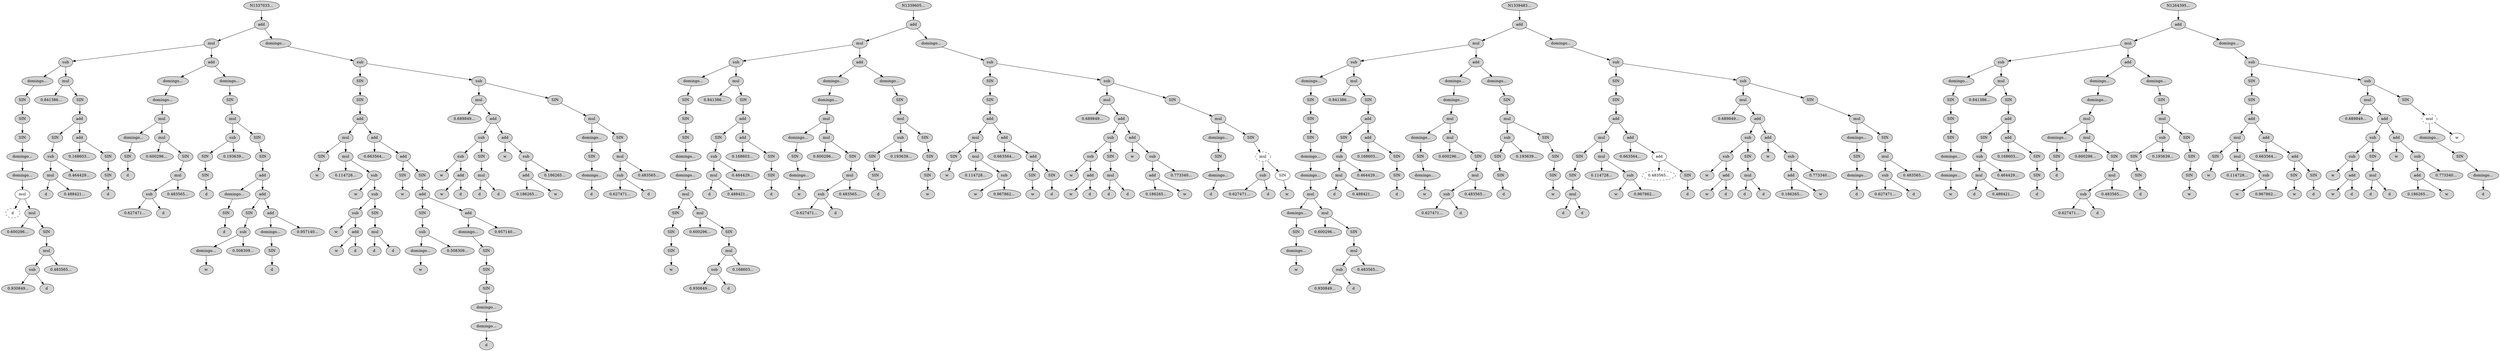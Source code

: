 digraph Population_22 {
N1337033[ style="filled"  label="N1337033..."];
N1337033 -> N1337034;
N1337034[ style="filled"  label="add"];
N1337034 -> N1337035;
N1337035[ style="filled"  label="mul"];
N1337035 -> N1337036;
N1337036[ style="filled"  label="sub"];
N1337036 -> N1337037;
N1337037[ style="filled"  label="domingo..."];
N1337037 -> N1337038;
N1337038[ style="filled"  label="SIN"];
N1337038 -> N1337039;
N1337039[ style="filled"  label="SIN"];
N1337039 -> N1337040;
N1337040[ style="filled"  label="SIN"];
N1337040 -> N1337041;
N1337041[ style="filled"  label="domingo..."];
N1337041 -> N1337042;
N1337042[ style="filled"  label="domingo..."];
N1337042 -> N1337043;
N1337043[ style="solid"  label="mul"];
N1337043 -> N1337307;
N1337307[ style="dashed"  label="d"];
N1337043 -> N1337048;
N1337048[ style="filled"  label="mul"];
N1337048 -> N1337049;
N1337049[ style="filled"  label="0.600296..."];
N1337048 -> N1337050;
N1337050[ style="filled"  label="SIN"];
N1337050 -> N1337051;
N1337051[ style="filled"  label="mul"];
N1337051 -> N1337052;
N1337052[ style="filled"  label="sub"];
N1337052 -> N1337053;
N1337053[ style="filled"  label="0.930849..."];
N1337052 -> N1337054;
N1337054[ style="filled"  label="d"];
N1337051 -> N1337055;
N1337055[ style="filled"  label="0.483565..."];
N1337036 -> N1337056;
N1337056[ style="filled"  label="mul"];
N1337056 -> N1337057;
N1337057[ style="filled"  label="0.841386..."];
N1337056 -> N1337058;
N1337058[ style="filled"  label="SIN"];
N1337058 -> N1337059;
N1337059[ style="filled"  label="add"];
N1337059 -> N1337060;
N1337060[ style="filled"  label="SIN"];
N1337060 -> N1337061;
N1337061[ style="filled"  label="sub"];
N1337061 -> N1337062;
N1337062[ style="filled"  label="mul"];
N1337062 -> N1337063;
N1337063[ style="filled"  label="d"];
N1337062 -> N1337064;
N1337064[ style="filled"  label="0.488421..."];
N1337061 -> N1337065;
N1337065[ style="filled"  label="0.464429..."];
N1337059 -> N1337066;
N1337066[ style="filled"  label="add"];
N1337066 -> N1337067;
N1337067[ style="filled"  label="0.168603..."];
N1337066 -> N1337068;
N1337068[ style="filled"  label="SIN"];
N1337068 -> N1337069;
N1337069[ style="filled"  label="SIN"];
N1337069 -> N1337070;
N1337070[ style="filled"  label="d"];
N1337035 -> N1337071;
N1337071[ style="filled"  label="add"];
N1337071 -> N1337072;
N1337072[ style="filled"  label="domingo..."];
N1337072 -> N1337073;
N1337073[ style="filled"  label="domingo..."];
N1337073 -> N1337074;
N1337074[ style="filled"  label="mul"];
N1337074 -> N1337075;
N1337075[ style="filled"  label="domingo..."];
N1337075 -> N1337076;
N1337076[ style="filled"  label="SIN"];
N1337076 -> N1337077;
N1337077[ style="filled"  label="d"];
N1337074 -> N1337078;
N1337078[ style="filled"  label="mul"];
N1337078 -> N1337079;
N1337079[ style="filled"  label="0.600296..."];
N1337078 -> N1337080;
N1337080[ style="filled"  label="SIN"];
N1337080 -> N1337081;
N1337081[ style="filled"  label="mul"];
N1337081 -> N1337082;
N1337082[ style="filled"  label="sub"];
N1337082 -> N1337083;
N1337083[ style="filled"  label="0.627471..."];
N1337082 -> N1337084;
N1337084[ style="filled"  label="d"];
N1337081 -> N1337085;
N1337085[ style="filled"  label="0.483565..."];
N1337071 -> N1337086;
N1337086[ style="filled"  label="domingo..."];
N1337086 -> N1337087;
N1337087[ style="filled"  label="SIN"];
N1337087 -> N1337088;
N1337088[ style="filled"  label="mul"];
N1337088 -> N1337089;
N1337089[ style="filled"  label="sub"];
N1337089 -> N1337090;
N1337090[ style="filled"  label="SIN"];
N1337090 -> N1337091;
N1337091[ style="filled"  label="SIN"];
N1337091 -> N1337092;
N1337092[ style="filled"  label="d"];
N1337089 -> N1337093;
N1337093[ style="filled"  label="0.193639..."];
N1337088 -> N1337094;
N1337094[ style="filled"  label="SIN"];
N1337094 -> N1337095;
N1337095[ style="filled"  label="SIN"];
N1337095 -> N1337096;
N1337096[ style="filled"  label="add"];
N1337096 -> N1337097;
N1337097[ style="filled"  label="domingo..."];
N1337097 -> N1337098;
N1337098[ style="filled"  label="SIN"];
N1337098 -> N1337099;
N1337099[ style="filled"  label="d"];
N1337096 -> N1337100;
N1337100[ style="filled"  label="add"];
N1337100 -> N1337101;
N1337101[ style="filled"  label="SIN"];
N1337101 -> N1337102;
N1337102[ style="filled"  label="sub"];
N1337102 -> N1337103;
N1337103[ style="filled"  label="domingo..."];
N1337103 -> N1337104;
N1337104[ style="filled"  label="w"];
N1337102 -> N1337105;
N1337105[ style="filled"  label="0.508309..."];
N1337100 -> N1337106;
N1337106[ style="filled"  label="add"];
N1337106 -> N1337107;
N1337107[ style="filled"  label="domingo..."];
N1337107 -> N1337108;
N1337108[ style="filled"  label="SIN"];
N1337108 -> N1337109;
N1337109[ style="filled"  label="d"];
N1337106 -> N1337110;
N1337110[ style="filled"  label="0.957140..."];
N1337034 -> N1337111;
N1337111[ style="filled"  label="domingo..."];
N1337111 -> N1337112;
N1337112[ style="filled"  label="sub"];
N1337112 -> N1337113;
N1337113[ style="filled"  label="SIN"];
N1337113 -> N1337114;
N1337114[ style="filled"  label="SIN"];
N1337114 -> N1337115;
N1337115[ style="filled"  label="add"];
N1337115 -> N1337116;
N1337116[ style="filled"  label="mul"];
N1337116 -> N1337117;
N1337117[ style="filled"  label="SIN"];
N1337117 -> N1337118;
N1337118[ style="filled"  label="w"];
N1337116 -> N1337119;
N1337119[ style="filled"  label="mul"];
N1337119 -> N1337120;
N1337120[ style="filled"  label="0.114728..."];
N1337119 -> N1337121;
N1337121[ style="filled"  label="sub"];
N1337121 -> N1337122;
N1337122[ style="filled"  label="w"];
N1337121 -> N1337123;
N1337123[ style="filled"  label="sub"];
N1337123 -> N1337124;
N1337124[ style="filled"  label="sub"];
N1337124 -> N1337125;
N1337125[ style="filled"  label="w"];
N1337124 -> N1337126;
N1337126[ style="filled"  label="add"];
N1337126 -> N1337127;
N1337127[ style="filled"  label="w"];
N1337126 -> N1337128;
N1337128[ style="filled"  label="d"];
N1337123 -> N1337129;
N1337129[ style="filled"  label="SIN"];
N1337129 -> N1337130;
N1337130[ style="filled"  label="mul"];
N1337130 -> N1337131;
N1337131[ style="filled"  label="d"];
N1337130 -> N1337132;
N1337132[ style="filled"  label="d"];
N1337115 -> N1337133;
N1337133[ style="filled"  label="add"];
N1337133 -> N1337134;
N1337134[ style="filled"  label="0.663564..."];
N1337133 -> N1337135;
N1337135[ style="filled"  label="add"];
N1337135 -> N1337136;
N1337136[ style="filled"  label="SIN"];
N1337136 -> N1337137;
N1337137[ style="filled"  label="w"];
N1337135 -> N1337138;
N1337138[ style="filled"  label="SIN"];
N1337138 -> N1337139;
N1337139[ style="filled"  label="add"];
N1337139 -> N1337140;
N1337140[ style="filled"  label="SIN"];
N1337140 -> N1337141;
N1337141[ style="filled"  label="sub"];
N1337141 -> N1337142;
N1337142[ style="filled"  label="domingo..."];
N1337142 -> N1337143;
N1337143[ style="filled"  label="w"];
N1337141 -> N1337144;
N1337144[ style="filled"  label="0.508309..."];
N1337139 -> N1337145;
N1337145[ style="filled"  label="add"];
N1337145 -> N1337146;
N1337146[ style="filled"  label="domingo..."];
N1337146 -> N1337147;
N1337147[ style="filled"  label="SIN"];
N1337147 -> N1337148;
N1337148[ style="filled"  label="SIN"];
N1337148 -> N1337149;
N1337149[ style="filled"  label="SIN"];
N1337149 -> N1337150;
N1337150[ style="filled"  label="domingo..."];
N1337150 -> N1337151;
N1337151[ style="filled"  label="domingo..."];
N1337151 -> N1337152;
N1337152[ style="filled"  label="d"];
N1337145 -> N1337153;
N1337153[ style="filled"  label="0.957140..."];
N1337112 -> N1337154;
N1337154[ style="filled"  label="sub"];
N1337154 -> N1337155;
N1337155[ style="filled"  label="mul"];
N1337155 -> N1337156;
N1337156[ style="filled"  label="0.689849..."];
N1337155 -> N1337157;
N1337157[ style="filled"  label="add"];
N1337157 -> N1337158;
N1337158[ style="filled"  label="sub"];
N1337158 -> N1337159;
N1337159[ style="filled"  label="sub"];
N1337159 -> N1337160;
N1337160[ style="filled"  label="w"];
N1337159 -> N1337161;
N1337161[ style="filled"  label="add"];
N1337161 -> N1337162;
N1337162[ style="filled"  label="w"];
N1337161 -> N1337163;
N1337163[ style="filled"  label="d"];
N1337158 -> N1337164;
N1337164[ style="filled"  label="SIN"];
N1337164 -> N1337165;
N1337165[ style="filled"  label="mul"];
N1337165 -> N1337166;
N1337166[ style="filled"  label="d"];
N1337165 -> N1337167;
N1337167[ style="filled"  label="d"];
N1337157 -> N1337168;
N1337168[ style="filled"  label="add"];
N1337168 -> N1337169;
N1337169[ style="filled"  label="w"];
N1337168 -> N1337170;
N1337170[ style="filled"  label="sub"];
N1337170 -> N1337171;
N1337171[ style="filled"  label="add"];
N1337171 -> N1337172;
N1337172[ style="filled"  label="0.186265..."];
N1337171 -> N1337173;
N1337173[ style="filled"  label="w"];
N1337170 -> N1337174;
N1337174[ style="filled"  label="0.186265..."];
N1337154 -> N1337175;
N1337175[ style="filled"  label="SIN"];
N1337175 -> N1337176;
N1337176[ style="filled"  label="mul"];
N1337176 -> N1337177;
N1337177[ style="filled"  label="domingo..."];
N1337177 -> N1337178;
N1337178[ style="filled"  label="SIN"];
N1337178 -> N1337179;
N1337179[ style="filled"  label="domingo..."];
N1337179 -> N1337180;
N1337180[ style="filled"  label="d"];
N1337176 -> N1337181;
N1337181[ style="filled"  label="SIN"];
N1337181 -> N1337182;
N1337182[ style="filled"  label="mul"];
N1337182 -> N1337183;
N1337183[ style="filled"  label="sub"];
N1337183 -> N1337184;
N1337184[ style="filled"  label="0.627471..."];
N1337183 -> N1337185;
N1337185[ style="filled"  label="d"];
N1337182 -> N1337186;
N1337186[ style="filled"  label="0.483565..."];

N1339605[ style="filled"  label="N1339605..."];
N1339605 -> N1339606;
N1339606[ style="filled"  label="add"];
N1339606 -> N1339607;
N1339607[ style="filled"  label="mul"];
N1339607 -> N1339608;
N1339608[ style="filled"  label="sub"];
N1339608 -> N1339609;
N1339609[ style="filled"  label="domingo..."];
N1339609 -> N1339610;
N1339610[ style="filled"  label="SIN"];
N1339610 -> N1339611;
N1339611[ style="filled"  label="SIN"];
N1339611 -> N1339612;
N1339612[ style="filled"  label="SIN"];
N1339612 -> N1339613;
N1339613[ style="filled"  label="domingo..."];
N1339613 -> N1339614;
N1339614[ style="filled"  label="domingo..."];
N1339614 -> N1339615;
N1339615[ style="filled"  label="mul"];
N1339615 -> N1339616;
N1339616[ style="filled"  label="SIN"];
N1339616 -> N1339617;
N1339617[ style="filled"  label="SIN"];
N1339617 -> N1339618;
N1339618[ style="filled"  label="SIN"];
N1339618 -> N1339619;
N1339619[ style="filled"  label="w"];
N1339615 -> N1339620;
N1339620[ style="filled"  label="mul"];
N1339620 -> N1339621;
N1339621[ style="filled"  label="0.600296..."];
N1339620 -> N1339622;
N1339622[ style="filled"  label="SIN"];
N1339622 -> N1339623;
N1339623[ style="filled"  label="mul"];
N1339623 -> N1339624;
N1339624[ style="filled"  label="sub"];
N1339624 -> N1339625;
N1339625[ style="filled"  label="0.930849..."];
N1339624 -> N1339626;
N1339626[ style="filled"  label="d"];
N1339623 -> N1339627;
N1339627[ style="filled"  label="0.168603..."];
N1339608 -> N1339628;
N1339628[ style="filled"  label="mul"];
N1339628 -> N1339629;
N1339629[ style="filled"  label="0.841386..."];
N1339628 -> N1339630;
N1339630[ style="filled"  label="SIN"];
N1339630 -> N1339631;
N1339631[ style="filled"  label="add"];
N1339631 -> N1339632;
N1339632[ style="filled"  label="SIN"];
N1339632 -> N1339633;
N1339633[ style="filled"  label="sub"];
N1339633 -> N1339634;
N1339634[ style="filled"  label="mul"];
N1339634 -> N1339635;
N1339635[ style="filled"  label="d"];
N1339634 -> N1339636;
N1339636[ style="filled"  label="0.488421..."];
N1339633 -> N1339637;
N1339637[ style="filled"  label="0.464429..."];
N1339631 -> N1339638;
N1339638[ style="filled"  label="add"];
N1339638 -> N1339639;
N1339639[ style="filled"  label="0.168603..."];
N1339638 -> N1339640;
N1339640[ style="filled"  label="SIN"];
N1339640 -> N1339641;
N1339641[ style="filled"  label="SIN"];
N1339641 -> N1339642;
N1339642[ style="filled"  label="d"];
N1339607 -> N1339643;
N1339643[ style="filled"  label="add"];
N1339643 -> N1339644;
N1339644[ style="filled"  label="domingo..."];
N1339644 -> N1339645;
N1339645[ style="filled"  label="domingo..."];
N1339645 -> N1339646;
N1339646[ style="filled"  label="mul"];
N1339646 -> N1339647;
N1339647[ style="filled"  label="domingo..."];
N1339647 -> N1339648;
N1339648[ style="filled"  label="SIN"];
N1339648 -> N1339649;
N1339649[ style="filled"  label="domingo..."];
N1339649 -> N1339650;
N1339650[ style="filled"  label="w"];
N1339646 -> N1339651;
N1339651[ style="filled"  label="mul"];
N1339651 -> N1339652;
N1339652[ style="filled"  label="0.600296..."];
N1339651 -> N1339653;
N1339653[ style="filled"  label="SIN"];
N1339653 -> N1339654;
N1339654[ style="filled"  label="mul"];
N1339654 -> N1339655;
N1339655[ style="filled"  label="sub"];
N1339655 -> N1339656;
N1339656[ style="filled"  label="0.627471..."];
N1339655 -> N1339657;
N1339657[ style="filled"  label="d"];
N1339654 -> N1339658;
N1339658[ style="filled"  label="0.483565..."];
N1339643 -> N1339659;
N1339659[ style="filled"  label="domingo..."];
N1339659 -> N1339660;
N1339660[ style="filled"  label="SIN"];
N1339660 -> N1339661;
N1339661[ style="filled"  label="mul"];
N1339661 -> N1339662;
N1339662[ style="filled"  label="sub"];
N1339662 -> N1339663;
N1339663[ style="filled"  label="SIN"];
N1339663 -> N1339664;
N1339664[ style="filled"  label="SIN"];
N1339664 -> N1339665;
N1339665[ style="filled"  label="d"];
N1339662 -> N1339666;
N1339666[ style="filled"  label="0.193639..."];
N1339661 -> N1339667;
N1339667[ style="filled"  label="SIN"];
N1339667 -> N1339668;
N1339668[ style="filled"  label="SIN"];
N1339668 -> N1339669;
N1339669[ style="filled"  label="SIN"];
N1339669 -> N1339670;
N1339670[ style="filled"  label="w"];
N1339606 -> N1339671;
N1339671[ style="filled"  label="domingo..."];
N1339671 -> N1339672;
N1339672[ style="filled"  label="sub"];
N1339672 -> N1339673;
N1339673[ style="filled"  label="SIN"];
N1339673 -> N1339674;
N1339674[ style="filled"  label="SIN"];
N1339674 -> N1339675;
N1339675[ style="filled"  label="add"];
N1339675 -> N1339676;
N1339676[ style="filled"  label="mul"];
N1339676 -> N1339677;
N1339677[ style="filled"  label="SIN"];
N1339677 -> N1339678;
N1339678[ style="filled"  label="w"];
N1339676 -> N1339679;
N1339679[ style="filled"  label="mul"];
N1339679 -> N1339680;
N1339680[ style="filled"  label="0.114728..."];
N1339679 -> N1339681;
N1339681[ style="filled"  label="sub"];
N1339681 -> N1339682;
N1339682[ style="filled"  label="w"];
N1339681 -> N1339683;
N1339683[ style="filled"  label="0.967862..."];
N1339675 -> N1339684;
N1339684[ style="filled"  label="add"];
N1339684 -> N1339685;
N1339685[ style="filled"  label="0.663564..."];
N1339684 -> N1339686;
N1339686[ style="filled"  label="add"];
N1339686 -> N1339687;
N1339687[ style="filled"  label="SIN"];
N1339687 -> N1339688;
N1339688[ style="filled"  label="w"];
N1339686 -> N1339689;
N1339689[ style="filled"  label="SIN"];
N1339689 -> N1339690;
N1339690[ style="filled"  label="d"];
N1339672 -> N1339691;
N1339691[ style="filled"  label="sub"];
N1339691 -> N1339692;
N1339692[ style="filled"  label="mul"];
N1339692 -> N1339693;
N1339693[ style="filled"  label="0.689849..."];
N1339692 -> N1339694;
N1339694[ style="filled"  label="add"];
N1339694 -> N1339695;
N1339695[ style="filled"  label="sub"];
N1339695 -> N1339696;
N1339696[ style="filled"  label="sub"];
N1339696 -> N1339697;
N1339697[ style="filled"  label="w"];
N1339696 -> N1339698;
N1339698[ style="filled"  label="add"];
N1339698 -> N1339699;
N1339699[ style="filled"  label="w"];
N1339698 -> N1339700;
N1339700[ style="filled"  label="d"];
N1339695 -> N1339701;
N1339701[ style="filled"  label="SIN"];
N1339701 -> N1339702;
N1339702[ style="filled"  label="mul"];
N1339702 -> N1339703;
N1339703[ style="filled"  label="d"];
N1339702 -> N1339704;
N1339704[ style="filled"  label="d"];
N1339694 -> N1339705;
N1339705[ style="filled"  label="add"];
N1339705 -> N1339706;
N1339706[ style="filled"  label="w"];
N1339705 -> N1339707;
N1339707[ style="filled"  label="sub"];
N1339707 -> N1339708;
N1339708[ style="filled"  label="add"];
N1339708 -> N1339709;
N1339709[ style="filled"  label="0.186265..."];
N1339708 -> N1339710;
N1339710[ style="filled"  label="w"];
N1339707 -> N1339711;
N1339711[ style="filled"  label="0.773340..."];
N1339691 -> N1339712;
N1339712[ style="filled"  label="SIN"];
N1339712 -> N1339713;
N1339713[ style="filled"  label="mul"];
N1339713 -> N1339714;
N1339714[ style="filled"  label="domingo..."];
N1339714 -> N1339715;
N1339715[ style="filled"  label="SIN"];
N1339715 -> N1339716;
N1339716[ style="filled"  label="domingo..."];
N1339716 -> N1339717;
N1339717[ style="filled"  label="d"];
N1339713 -> N1339718;
N1339718[ style="filled"  label="SIN"];
N1339718 -> N1339719;
N1339719[ style="dashed"  label="mul"];
N1339719 -> N1339720;
N1339720[ style="filled"  label="sub"];
N1339720 -> N1339721;
N1339721[ style="filled"  label="0.627471..."];
N1339720 -> N1339722;
N1339722[ style="filled"  label="d"];
N1339719 -> N1339568;
N1339568[ style="solid"  label="SIN"];
N1339568 -> N1339569;
N1339569[ style="filled"  label="w"];

N1339483[ style="filled"  label="N1339483..."];
N1339483 -> N1339484;
N1339484[ style="filled"  label="add"];
N1339484 -> N1339485;
N1339485[ style="filled"  label="mul"];
N1339485 -> N1339486;
N1339486[ style="filled"  label="sub"];
N1339486 -> N1339487;
N1339487[ style="filled"  label="domingo..."];
N1339487 -> N1339488;
N1339488[ style="filled"  label="SIN"];
N1339488 -> N1339489;
N1339489[ style="filled"  label="SIN"];
N1339489 -> N1339490;
N1339490[ style="filled"  label="SIN"];
N1339490 -> N1339491;
N1339491[ style="filled"  label="domingo..."];
N1339491 -> N1339492;
N1339492[ style="filled"  label="domingo..."];
N1339492 -> N1339493;
N1339493[ style="filled"  label="mul"];
N1339493 -> N1339494;
N1339494[ style="filled"  label="domingo..."];
N1339494 -> N1339495;
N1339495[ style="filled"  label="SIN"];
N1339495 -> N1339496;
N1339496[ style="filled"  label="domingo..."];
N1339496 -> N1339497;
N1339497[ style="filled"  label="w"];
N1339493 -> N1339498;
N1339498[ style="filled"  label="mul"];
N1339498 -> N1339499;
N1339499[ style="filled"  label="0.600296..."];
N1339498 -> N1339500;
N1339500[ style="filled"  label="SIN"];
N1339500 -> N1339501;
N1339501[ style="filled"  label="mul"];
N1339501 -> N1339502;
N1339502[ style="filled"  label="sub"];
N1339502 -> N1339503;
N1339503[ style="filled"  label="0.930849..."];
N1339502 -> N1339504;
N1339504[ style="filled"  label="d"];
N1339501 -> N1339505;
N1339505[ style="filled"  label="0.483565..."];
N1339486 -> N1339506;
N1339506[ style="filled"  label="mul"];
N1339506 -> N1339507;
N1339507[ style="filled"  label="0.841386..."];
N1339506 -> N1339508;
N1339508[ style="filled"  label="SIN"];
N1339508 -> N1339509;
N1339509[ style="filled"  label="add"];
N1339509 -> N1339510;
N1339510[ style="filled"  label="SIN"];
N1339510 -> N1339511;
N1339511[ style="filled"  label="sub"];
N1339511 -> N1339512;
N1339512[ style="filled"  label="mul"];
N1339512 -> N1339513;
N1339513[ style="filled"  label="d"];
N1339512 -> N1339514;
N1339514[ style="filled"  label="0.488421..."];
N1339511 -> N1339515;
N1339515[ style="filled"  label="0.464429..."];
N1339509 -> N1339516;
N1339516[ style="filled"  label="add"];
N1339516 -> N1339517;
N1339517[ style="filled"  label="0.168603..."];
N1339516 -> N1339518;
N1339518[ style="filled"  label="SIN"];
N1339518 -> N1339519;
N1339519[ style="filled"  label="SIN"];
N1339519 -> N1339520;
N1339520[ style="filled"  label="d"];
N1339485 -> N1339521;
N1339521[ style="filled"  label="add"];
N1339521 -> N1339522;
N1339522[ style="filled"  label="domingo..."];
N1339522 -> N1339523;
N1339523[ style="filled"  label="domingo..."];
N1339523 -> N1339524;
N1339524[ style="filled"  label="mul"];
N1339524 -> N1339525;
N1339525[ style="filled"  label="domingo..."];
N1339525 -> N1339526;
N1339526[ style="filled"  label="SIN"];
N1339526 -> N1339527;
N1339527[ style="filled"  label="domingo..."];
N1339527 -> N1339528;
N1339528[ style="filled"  label="w"];
N1339524 -> N1339529;
N1339529[ style="filled"  label="mul"];
N1339529 -> N1339530;
N1339530[ style="filled"  label="0.600296..."];
N1339529 -> N1339531;
N1339531[ style="filled"  label="SIN"];
N1339531 -> N1339532;
N1339532[ style="filled"  label="mul"];
N1339532 -> N1339533;
N1339533[ style="filled"  label="sub"];
N1339533 -> N1339534;
N1339534[ style="filled"  label="0.627471..."];
N1339533 -> N1339535;
N1339535[ style="filled"  label="d"];
N1339532 -> N1339536;
N1339536[ style="filled"  label="0.483565..."];
N1339521 -> N1339537;
N1339537[ style="filled"  label="domingo..."];
N1339537 -> N1339538;
N1339538[ style="filled"  label="SIN"];
N1339538 -> N1339539;
N1339539[ style="filled"  label="mul"];
N1339539 -> N1339540;
N1339540[ style="filled"  label="sub"];
N1339540 -> N1339541;
N1339541[ style="filled"  label="SIN"];
N1339541 -> N1339542;
N1339542[ style="filled"  label="SIN"];
N1339542 -> N1339543;
N1339543[ style="filled"  label="d"];
N1339540 -> N1339544;
N1339544[ style="filled"  label="0.193639..."];
N1339539 -> N1339545;
N1339545[ style="filled"  label="SIN"];
N1339545 -> N1339546;
N1339546[ style="filled"  label="SIN"];
N1339546 -> N1339547;
N1339547[ style="filled"  label="SIN"];
N1339547 -> N1339548;
N1339548[ style="filled"  label="w"];
N1339484 -> N1339549;
N1339549[ style="filled"  label="domingo..."];
N1339549 -> N1339550;
N1339550[ style="filled"  label="sub"];
N1339550 -> N1339551;
N1339551[ style="filled"  label="SIN"];
N1339551 -> N1339552;
N1339552[ style="filled"  label="SIN"];
N1339552 -> N1339553;
N1339553[ style="filled"  label="add"];
N1339553 -> N1339554;
N1339554[ style="filled"  label="mul"];
N1339554 -> N1339555;
N1339555[ style="filled"  label="SIN"];
N1339555 -> N1339556;
N1339556[ style="filled"  label="SIN"];
N1339556 -> N1339557;
N1339557[ style="filled"  label="mul"];
N1339557 -> N1339558;
N1339558[ style="filled"  label="d"];
N1339557 -> N1339559;
N1339559[ style="filled"  label="d"];
N1339554 -> N1339560;
N1339560[ style="filled"  label="mul"];
N1339560 -> N1339561;
N1339561[ style="filled"  label="0.114728..."];
N1339560 -> N1339562;
N1339562[ style="filled"  label="sub"];
N1339562 -> N1339563;
N1339563[ style="filled"  label="w"];
N1339562 -> N1339564;
N1339564[ style="filled"  label="0.967862..."];
N1339553 -> N1339565;
N1339565[ style="filled"  label="add"];
N1339565 -> N1339566;
N1339566[ style="filled"  label="0.663564..."];
N1339565 -> N1339567;
N1339567[ style="solid"  label="add"];
N1339567 -> N1339723;
N1339723[ style="dashed"  label="0.483565..."];
N1339567 -> N1339570;
N1339570[ style="filled"  label="SIN"];
N1339570 -> N1339571;
N1339571[ style="filled"  label="d"];
N1339550 -> N1339572;
N1339572[ style="filled"  label="sub"];
N1339572 -> N1339573;
N1339573[ style="filled"  label="mul"];
N1339573 -> N1339574;
N1339574[ style="filled"  label="0.689849..."];
N1339573 -> N1339575;
N1339575[ style="filled"  label="add"];
N1339575 -> N1339576;
N1339576[ style="filled"  label="sub"];
N1339576 -> N1339577;
N1339577[ style="filled"  label="sub"];
N1339577 -> N1339578;
N1339578[ style="filled"  label="w"];
N1339577 -> N1339579;
N1339579[ style="filled"  label="add"];
N1339579 -> N1339580;
N1339580[ style="filled"  label="w"];
N1339579 -> N1339581;
N1339581[ style="filled"  label="d"];
N1339576 -> N1339582;
N1339582[ style="filled"  label="SIN"];
N1339582 -> N1339583;
N1339583[ style="filled"  label="mul"];
N1339583 -> N1339584;
N1339584[ style="filled"  label="d"];
N1339583 -> N1339585;
N1339585[ style="filled"  label="d"];
N1339575 -> N1339586;
N1339586[ style="filled"  label="add"];
N1339586 -> N1339587;
N1339587[ style="filled"  label="w"];
N1339586 -> N1339588;
N1339588[ style="filled"  label="sub"];
N1339588 -> N1339589;
N1339589[ style="filled"  label="add"];
N1339589 -> N1339590;
N1339590[ style="filled"  label="0.186265..."];
N1339589 -> N1339591;
N1339591[ style="filled"  label="w"];
N1339588 -> N1339592;
N1339592[ style="filled"  label="0.773340..."];
N1339572 -> N1339593;
N1339593[ style="filled"  label="SIN"];
N1339593 -> N1339594;
N1339594[ style="filled"  label="mul"];
N1339594 -> N1339595;
N1339595[ style="filled"  label="domingo..."];
N1339595 -> N1339596;
N1339596[ style="filled"  label="SIN"];
N1339596 -> N1339597;
N1339597[ style="filled"  label="domingo..."];
N1339597 -> N1339598;
N1339598[ style="filled"  label="d"];
N1339594 -> N1339599;
N1339599[ style="filled"  label="SIN"];
N1339599 -> N1339600;
N1339600[ style="filled"  label="mul"];
N1339600 -> N1339601;
N1339601[ style="filled"  label="sub"];
N1339601 -> N1339602;
N1339602[ style="filled"  label="0.627471..."];
N1339601 -> N1339603;
N1339603[ style="filled"  label="d"];
N1339600 -> N1339604;
N1339604[ style="filled"  label="0.483565..."];

N1264395[ style="filled"  label="N1264395..."];
N1264395 -> N1264396;
N1264396[ style="filled"  label="add"];
N1264396 -> N1264397;
N1264397[ style="filled"  label="mul"];
N1264397 -> N1264398;
N1264398[ style="filled"  label="sub"];
N1264398 -> N1264399;
N1264399[ style="filled"  label="domingo..."];
N1264399 -> N1264400;
N1264400[ style="filled"  label="SIN"];
N1264400 -> N1264401;
N1264401[ style="filled"  label="SIN"];
N1264401 -> N1264402;
N1264402[ style="filled"  label="SIN"];
N1264402 -> N1264403;
N1264403[ style="filled"  label="domingo..."];
N1264403 -> N1264404;
N1264404[ style="filled"  label="domingo..."];
N1264404 -> N1264405;
N1264405[ style="filled"  label="w"];
N1264398 -> N1264406;
N1264406[ style="filled"  label="mul"];
N1264406 -> N1264407;
N1264407[ style="filled"  label="0.841386..."];
N1264406 -> N1264408;
N1264408[ style="filled"  label="SIN"];
N1264408 -> N1264409;
N1264409[ style="filled"  label="add"];
N1264409 -> N1264410;
N1264410[ style="filled"  label="SIN"];
N1264410 -> N1264411;
N1264411[ style="filled"  label="sub"];
N1264411 -> N1264412;
N1264412[ style="filled"  label="mul"];
N1264412 -> N1264413;
N1264413[ style="filled"  label="d"];
N1264412 -> N1264414;
N1264414[ style="filled"  label="0.488421..."];
N1264411 -> N1264415;
N1264415[ style="filled"  label="0.464429..."];
N1264409 -> N1264416;
N1264416[ style="filled"  label="add"];
N1264416 -> N1264417;
N1264417[ style="filled"  label="0.168603..."];
N1264416 -> N1264418;
N1264418[ style="filled"  label="SIN"];
N1264418 -> N1264419;
N1264419[ style="filled"  label="SIN"];
N1264419 -> N1264420;
N1264420[ style="filled"  label="d"];
N1264397 -> N1264421;
N1264421[ style="filled"  label="add"];
N1264421 -> N1264422;
N1264422[ style="filled"  label="domingo..."];
N1264422 -> N1264423;
N1264423[ style="filled"  label="domingo..."];
N1264423 -> N1264424;
N1264424[ style="filled"  label="mul"];
N1264424 -> N1264425;
N1264425[ style="filled"  label="domingo..."];
N1264425 -> N1264426;
N1264426[ style="filled"  label="SIN"];
N1264426 -> N1264427;
N1264427[ style="filled"  label="d"];
N1264424 -> N1264428;
N1264428[ style="filled"  label="mul"];
N1264428 -> N1264429;
N1264429[ style="filled"  label="0.600296..."];
N1264428 -> N1264430;
N1264430[ style="filled"  label="SIN"];
N1264430 -> N1264431;
N1264431[ style="filled"  label="mul"];
N1264431 -> N1264432;
N1264432[ style="filled"  label="sub"];
N1264432 -> N1264433;
N1264433[ style="filled"  label="0.627471..."];
N1264432 -> N1264434;
N1264434[ style="filled"  label="d"];
N1264431 -> N1264435;
N1264435[ style="filled"  label="0.483565..."];
N1264421 -> N1264436;
N1264436[ style="filled"  label="domingo..."];
N1264436 -> N1264437;
N1264437[ style="filled"  label="SIN"];
N1264437 -> N1264438;
N1264438[ style="filled"  label="mul"];
N1264438 -> N1264439;
N1264439[ style="filled"  label="sub"];
N1264439 -> N1264440;
N1264440[ style="filled"  label="SIN"];
N1264440 -> N1264441;
N1264441[ style="filled"  label="SIN"];
N1264441 -> N1264442;
N1264442[ style="filled"  label="d"];
N1264439 -> N1264443;
N1264443[ style="filled"  label="0.193639..."];
N1264438 -> N1264444;
N1264444[ style="filled"  label="SIN"];
N1264444 -> N1264445;
N1264445[ style="filled"  label="SIN"];
N1264445 -> N1264446;
N1264446[ style="filled"  label="SIN"];
N1264446 -> N1264447;
N1264447[ style="filled"  label="w"];
N1264396 -> N1264448;
N1264448[ style="filled"  label="domingo..."];
N1264448 -> N1264449;
N1264449[ style="filled"  label="sub"];
N1264449 -> N1264450;
N1264450[ style="filled"  label="SIN"];
N1264450 -> N1264451;
N1264451[ style="filled"  label="SIN"];
N1264451 -> N1264452;
N1264452[ style="filled"  label="add"];
N1264452 -> N1264453;
N1264453[ style="filled"  label="mul"];
N1264453 -> N1264454;
N1264454[ style="filled"  label="SIN"];
N1264454 -> N1264455;
N1264455[ style="filled"  label="w"];
N1264453 -> N1264456;
N1264456[ style="filled"  label="mul"];
N1264456 -> N1264457;
N1264457[ style="filled"  label="0.114728..."];
N1264456 -> N1264458;
N1264458[ style="filled"  label="sub"];
N1264458 -> N1264459;
N1264459[ style="filled"  label="w"];
N1264458 -> N1264460;
N1264460[ style="filled"  label="0.967862..."];
N1264452 -> N1264461;
N1264461[ style="filled"  label="add"];
N1264461 -> N1264462;
N1264462[ style="filled"  label="0.663564..."];
N1264461 -> N1264463;
N1264463[ style="filled"  label="add"];
N1264463 -> N1264464;
N1264464[ style="filled"  label="SIN"];
N1264464 -> N1264465;
N1264465[ style="filled"  label="w"];
N1264463 -> N1264466;
N1264466[ style="filled"  label="SIN"];
N1264466 -> N1264467;
N1264467[ style="filled"  label="d"];
N1264449 -> N1264468;
N1264468[ style="filled"  label="sub"];
N1264468 -> N1264469;
N1264469[ style="filled"  label="mul"];
N1264469 -> N1264470;
N1264470[ style="filled"  label="0.689849..."];
N1264469 -> N1264471;
N1264471[ style="filled"  label="add"];
N1264471 -> N1264472;
N1264472[ style="filled"  label="sub"];
N1264472 -> N1264473;
N1264473[ style="filled"  label="sub"];
N1264473 -> N1264474;
N1264474[ style="filled"  label="w"];
N1264473 -> N1264475;
N1264475[ style="filled"  label="add"];
N1264475 -> N1264476;
N1264476[ style="filled"  label="w"];
N1264475 -> N1264477;
N1264477[ style="filled"  label="d"];
N1264472 -> N1264478;
N1264478[ style="filled"  label="SIN"];
N1264478 -> N1264479;
N1264479[ style="filled"  label="mul"];
N1264479 -> N1264480;
N1264480[ style="filled"  label="d"];
N1264479 -> N1264481;
N1264481[ style="filled"  label="d"];
N1264471 -> N1264482;
N1264482[ style="filled"  label="add"];
N1264482 -> N1264483;
N1264483[ style="filled"  label="w"];
N1264482 -> N1264484;
N1264484[ style="filled"  label="sub"];
N1264484 -> N1264485;
N1264485[ style="filled"  label="add"];
N1264485 -> N1264486;
N1264486[ style="filled"  label="0.186265..."];
N1264485 -> N1264487;
N1264487[ style="filled"  label="w"];
N1264484 -> N1264488;
N1264488[ style="filled"  label="0.773340..."];
N1264468 -> N1264489;
N1264489[ style="filled"  label="SIN"];
N1264489 -> N1264490;
N1264490[ style="dashed"  label="mul"];
N1264490 -> N1264491;
N1264491[ style="filled"  label="domingo..."];
N1264491 -> N1264492;
N1264492[ style="filled"  label="SIN"];
N1264492 -> N1264493;
N1264493[ style="filled"  label="domingo..."];
N1264493 -> N1264494;
N1264494[ style="filled"  label="d"];
N1264490 -> N1264351;
N1264351[ style="solid"  label="w"];

}
